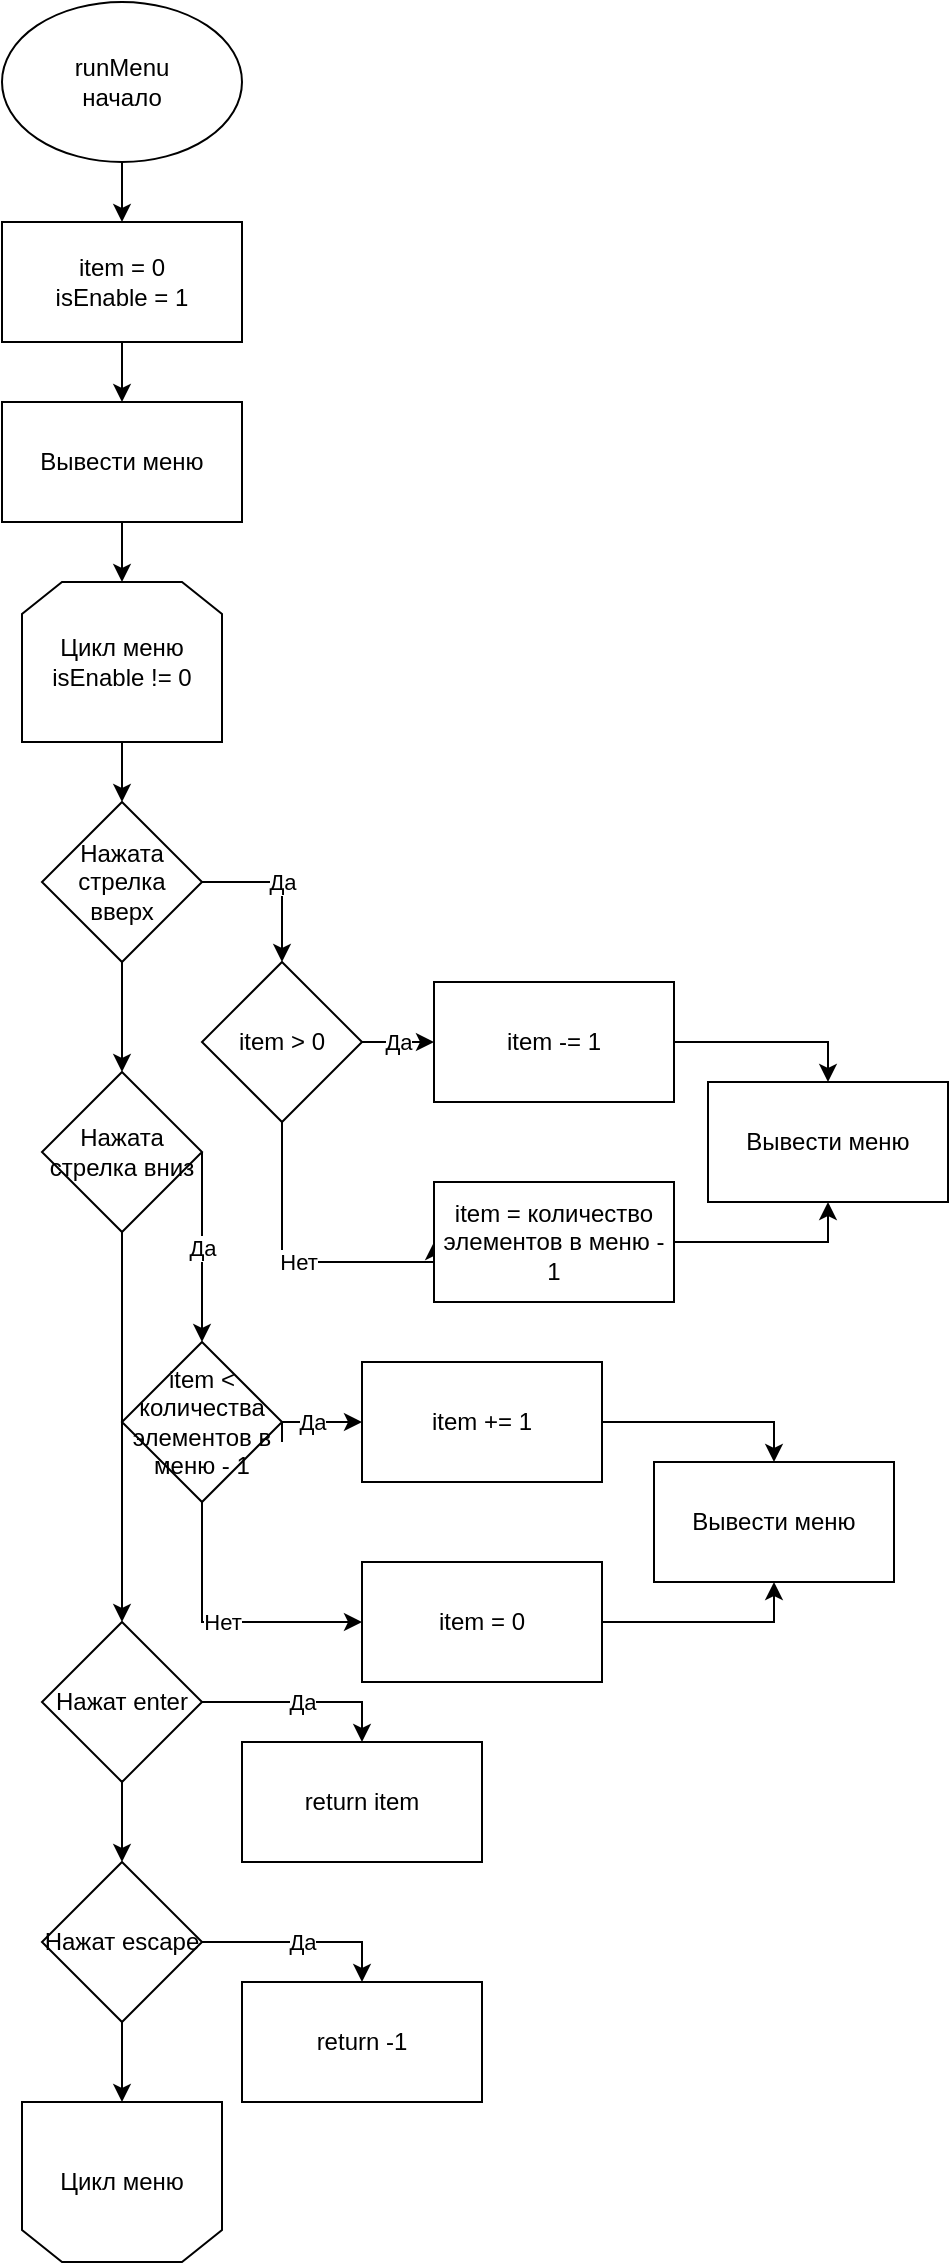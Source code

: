 <mxfile version="22.1.9" type="device">
  <diagram name="Страница — 1" id="IW1nt2xakAYepk8dipP_">
    <mxGraphModel dx="2066" dy="1192" grid="1" gridSize="10" guides="1" tooltips="1" connect="1" arrows="1" fold="1" page="1" pageScale="1" pageWidth="827" pageHeight="1169" background="none" math="0" shadow="0">
      <root>
        <mxCell id="0" />
        <mxCell id="1" parent="0" />
        <mxCell id="MRi19YAew0ODUiIun-3S-5" style="edgeStyle=orthogonalEdgeStyle;rounded=0;orthogonalLoop=1;jettySize=auto;html=1;entryX=0.5;entryY=0;entryDx=0;entryDy=0;" edge="1" parent="1" source="MRi19YAew0ODUiIun-3S-1" target="MRi19YAew0ODUiIun-3S-4">
          <mxGeometry relative="1" as="geometry" />
        </mxCell>
        <mxCell id="MRi19YAew0ODUiIun-3S-1" value="item = 0&lt;br&gt;isEnable = 1" style="rounded=0;whiteSpace=wrap;html=1;" vertex="1" parent="1">
          <mxGeometry x="354" y="120" width="120" height="60" as="geometry" />
        </mxCell>
        <mxCell id="MRi19YAew0ODUiIun-3S-3" style="edgeStyle=orthogonalEdgeStyle;rounded=0;orthogonalLoop=1;jettySize=auto;html=1;entryX=0.5;entryY=0;entryDx=0;entryDy=0;" edge="1" parent="1" source="MRi19YAew0ODUiIun-3S-2" target="MRi19YAew0ODUiIun-3S-1">
          <mxGeometry relative="1" as="geometry" />
        </mxCell>
        <mxCell id="MRi19YAew0ODUiIun-3S-2" value="runMenu&lt;br&gt;начало" style="ellipse;whiteSpace=wrap;html=1;" vertex="1" parent="1">
          <mxGeometry x="354" y="10" width="120" height="80" as="geometry" />
        </mxCell>
        <mxCell id="MRi19YAew0ODUiIun-3S-7" style="edgeStyle=orthogonalEdgeStyle;rounded=0;orthogonalLoop=1;jettySize=auto;html=1;entryX=0.5;entryY=0;entryDx=0;entryDy=0;" edge="1" parent="1" source="MRi19YAew0ODUiIun-3S-4" target="MRi19YAew0ODUiIun-3S-6">
          <mxGeometry relative="1" as="geometry" />
        </mxCell>
        <mxCell id="MRi19YAew0ODUiIun-3S-4" value="Вывести меню" style="rounded=0;whiteSpace=wrap;html=1;" vertex="1" parent="1">
          <mxGeometry x="354" y="210" width="120" height="60" as="geometry" />
        </mxCell>
        <mxCell id="MRi19YAew0ODUiIun-3S-9" style="edgeStyle=orthogonalEdgeStyle;rounded=0;orthogonalLoop=1;jettySize=auto;html=1;entryX=0.5;entryY=0;entryDx=0;entryDy=0;" edge="1" parent="1" source="MRi19YAew0ODUiIun-3S-6" target="MRi19YAew0ODUiIun-3S-8">
          <mxGeometry relative="1" as="geometry" />
        </mxCell>
        <mxCell id="MRi19YAew0ODUiIun-3S-6" value="Цикл меню&lt;br&gt;isEnable != 0" style="shape=loopLimit;whiteSpace=wrap;html=1;" vertex="1" parent="1">
          <mxGeometry x="364" y="300" width="100" height="80" as="geometry" />
        </mxCell>
        <mxCell id="MRi19YAew0ODUiIun-3S-11" value="Да" style="edgeStyle=orthogonalEdgeStyle;rounded=0;orthogonalLoop=1;jettySize=auto;html=1;entryX=0.5;entryY=0;entryDx=0;entryDy=0;" edge="1" parent="1" source="MRi19YAew0ODUiIun-3S-8" target="MRi19YAew0ODUiIun-3S-10">
          <mxGeometry relative="1" as="geometry">
            <Array as="points">
              <mxPoint x="494" y="450" />
            </Array>
          </mxGeometry>
        </mxCell>
        <mxCell id="MRi19YAew0ODUiIun-3S-19" style="edgeStyle=orthogonalEdgeStyle;rounded=0;orthogonalLoop=1;jettySize=auto;html=1;" edge="1" parent="1" source="MRi19YAew0ODUiIun-3S-8" target="MRi19YAew0ODUiIun-3S-20">
          <mxGeometry relative="1" as="geometry">
            <mxPoint x="414" y="530" as="targetPoint" />
          </mxGeometry>
        </mxCell>
        <mxCell id="MRi19YAew0ODUiIun-3S-8" value="Нажата стрелка вверх" style="rhombus;whiteSpace=wrap;html=1;" vertex="1" parent="1">
          <mxGeometry x="374" y="410" width="80" height="80" as="geometry" />
        </mxCell>
        <mxCell id="MRi19YAew0ODUiIun-3S-12" value="Да" style="edgeStyle=orthogonalEdgeStyle;rounded=0;orthogonalLoop=1;jettySize=auto;html=1;" edge="1" parent="1" source="MRi19YAew0ODUiIun-3S-10" target="MRi19YAew0ODUiIun-3S-13">
          <mxGeometry relative="1" as="geometry">
            <mxPoint x="560" y="530" as="targetPoint" />
            <Array as="points">
              <mxPoint x="594" y="530" />
            </Array>
          </mxGeometry>
        </mxCell>
        <mxCell id="MRi19YAew0ODUiIun-3S-15" value="Нет" style="edgeStyle=orthogonalEdgeStyle;rounded=0;orthogonalLoop=1;jettySize=auto;html=1;entryX=0;entryY=0.5;entryDx=0;entryDy=0;" edge="1" parent="1" source="MRi19YAew0ODUiIun-3S-10" target="MRi19YAew0ODUiIun-3S-14">
          <mxGeometry relative="1" as="geometry">
            <Array as="points">
              <mxPoint x="494" y="640" />
            </Array>
          </mxGeometry>
        </mxCell>
        <mxCell id="MRi19YAew0ODUiIun-3S-10" value="item &amp;gt; 0" style="rhombus;whiteSpace=wrap;html=1;" vertex="1" parent="1">
          <mxGeometry x="454" y="490" width="80" height="80" as="geometry" />
        </mxCell>
        <mxCell id="MRi19YAew0ODUiIun-3S-33" style="edgeStyle=orthogonalEdgeStyle;rounded=0;orthogonalLoop=1;jettySize=auto;html=1;entryX=0.5;entryY=0;entryDx=0;entryDy=0;" edge="1" parent="1" source="MRi19YAew0ODUiIun-3S-13" target="MRi19YAew0ODUiIun-3S-16">
          <mxGeometry relative="1" as="geometry" />
        </mxCell>
        <mxCell id="MRi19YAew0ODUiIun-3S-13" value="item -= 1" style="rounded=0;whiteSpace=wrap;html=1;" vertex="1" parent="1">
          <mxGeometry x="570" y="500" width="120" height="60" as="geometry" />
        </mxCell>
        <mxCell id="MRi19YAew0ODUiIun-3S-34" style="edgeStyle=orthogonalEdgeStyle;rounded=0;orthogonalLoop=1;jettySize=auto;html=1;entryX=0.5;entryY=1;entryDx=0;entryDy=0;" edge="1" parent="1" source="MRi19YAew0ODUiIun-3S-14" target="MRi19YAew0ODUiIun-3S-16">
          <mxGeometry relative="1" as="geometry" />
        </mxCell>
        <mxCell id="MRi19YAew0ODUiIun-3S-14" value="item = количество элементов в меню - 1" style="rounded=0;whiteSpace=wrap;html=1;" vertex="1" parent="1">
          <mxGeometry x="570" y="600" width="120" height="60" as="geometry" />
        </mxCell>
        <mxCell id="MRi19YAew0ODUiIun-3S-16" value="Вывести меню" style="rounded=0;whiteSpace=wrap;html=1;" vertex="1" parent="1">
          <mxGeometry x="707" y="550" width="120" height="60" as="geometry" />
        </mxCell>
        <mxCell id="MRi19YAew0ODUiIun-3S-27" value="Да" style="edgeStyle=orthogonalEdgeStyle;rounded=0;orthogonalLoop=1;jettySize=auto;html=1;entryX=0.5;entryY=0;entryDx=0;entryDy=0;" edge="1" parent="1" source="MRi19YAew0ODUiIun-3S-20" target="MRi19YAew0ODUiIun-3S-26">
          <mxGeometry relative="1" as="geometry">
            <Array as="points">
              <mxPoint x="454" y="660" />
              <mxPoint x="454" y="660" />
            </Array>
          </mxGeometry>
        </mxCell>
        <mxCell id="MRi19YAew0ODUiIun-3S-38" style="edgeStyle=orthogonalEdgeStyle;rounded=0;orthogonalLoop=1;jettySize=auto;html=1;entryX=0.5;entryY=0;entryDx=0;entryDy=0;" edge="1" parent="1" source="MRi19YAew0ODUiIun-3S-20" target="MRi19YAew0ODUiIun-3S-37">
          <mxGeometry relative="1" as="geometry" />
        </mxCell>
        <mxCell id="MRi19YAew0ODUiIun-3S-20" value="Нажата стрелка вниз" style="rhombus;whiteSpace=wrap;html=1;" vertex="1" parent="1">
          <mxGeometry x="374" y="545" width="80" height="80" as="geometry" />
        </mxCell>
        <mxCell id="MRi19YAew0ODUiIun-3S-21" value="Да" style="edgeStyle=orthogonalEdgeStyle;rounded=0;orthogonalLoop=1;jettySize=auto;html=1;" edge="1" parent="1" target="MRi19YAew0ODUiIun-3S-23">
          <mxGeometry relative="1" as="geometry">
            <mxPoint x="520" y="730" as="targetPoint" />
            <mxPoint x="494" y="730" as="sourcePoint" />
            <Array as="points">
              <mxPoint x="494" y="720" />
            </Array>
          </mxGeometry>
        </mxCell>
        <mxCell id="MRi19YAew0ODUiIun-3S-22" value="Нет" style="edgeStyle=orthogonalEdgeStyle;rounded=0;orthogonalLoop=1;jettySize=auto;html=1;entryX=0;entryY=0.5;entryDx=0;entryDy=0;exitX=0.5;exitY=1;exitDx=0;exitDy=0;" edge="1" parent="1" target="MRi19YAew0ODUiIun-3S-24" source="MRi19YAew0ODUiIun-3S-26">
          <mxGeometry relative="1" as="geometry">
            <mxPoint x="454" y="770" as="sourcePoint" />
          </mxGeometry>
        </mxCell>
        <mxCell id="MRi19YAew0ODUiIun-3S-35" style="edgeStyle=orthogonalEdgeStyle;rounded=0;orthogonalLoop=1;jettySize=auto;html=1;entryX=0.5;entryY=0;entryDx=0;entryDy=0;" edge="1" parent="1" source="MRi19YAew0ODUiIun-3S-23" target="MRi19YAew0ODUiIun-3S-25">
          <mxGeometry relative="1" as="geometry" />
        </mxCell>
        <mxCell id="MRi19YAew0ODUiIun-3S-23" value="item += 1" style="rounded=0;whiteSpace=wrap;html=1;" vertex="1" parent="1">
          <mxGeometry x="534" y="690" width="120" height="60" as="geometry" />
        </mxCell>
        <mxCell id="MRi19YAew0ODUiIun-3S-36" style="edgeStyle=orthogonalEdgeStyle;rounded=0;orthogonalLoop=1;jettySize=auto;html=1;entryX=0.5;entryY=1;entryDx=0;entryDy=0;" edge="1" parent="1" source="MRi19YAew0ODUiIun-3S-24" target="MRi19YAew0ODUiIun-3S-25">
          <mxGeometry relative="1" as="geometry" />
        </mxCell>
        <mxCell id="MRi19YAew0ODUiIun-3S-24" value="item = 0" style="rounded=0;whiteSpace=wrap;html=1;" vertex="1" parent="1">
          <mxGeometry x="534" y="790" width="120" height="60" as="geometry" />
        </mxCell>
        <mxCell id="MRi19YAew0ODUiIun-3S-25" value="Вывести меню" style="rounded=0;whiteSpace=wrap;html=1;" vertex="1" parent="1">
          <mxGeometry x="680" y="740" width="120" height="60" as="geometry" />
        </mxCell>
        <mxCell id="MRi19YAew0ODUiIun-3S-26" value="item &amp;lt; количества элементов в меню - 1" style="rhombus;whiteSpace=wrap;html=1;" vertex="1" parent="1">
          <mxGeometry x="414" y="680" width="80" height="80" as="geometry" />
        </mxCell>
        <mxCell id="MRi19YAew0ODUiIun-3S-41" value="Да" style="edgeStyle=orthogonalEdgeStyle;rounded=0;orthogonalLoop=1;jettySize=auto;html=1;entryX=0.5;entryY=0;entryDx=0;entryDy=0;" edge="1" parent="1" source="MRi19YAew0ODUiIun-3S-37" target="MRi19YAew0ODUiIun-3S-39">
          <mxGeometry relative="1" as="geometry" />
        </mxCell>
        <mxCell id="MRi19YAew0ODUiIun-3S-44" style="edgeStyle=orthogonalEdgeStyle;rounded=0;orthogonalLoop=1;jettySize=auto;html=1;entryX=0.5;entryY=0;entryDx=0;entryDy=0;" edge="1" parent="1" source="MRi19YAew0ODUiIun-3S-37" target="MRi19YAew0ODUiIun-3S-42">
          <mxGeometry relative="1" as="geometry" />
        </mxCell>
        <mxCell id="MRi19YAew0ODUiIun-3S-37" value="Нажат enter" style="rhombus;whiteSpace=wrap;html=1;" vertex="1" parent="1">
          <mxGeometry x="374" y="820" width="80" height="80" as="geometry" />
        </mxCell>
        <mxCell id="MRi19YAew0ODUiIun-3S-39" value="return item" style="rounded=0;whiteSpace=wrap;html=1;" vertex="1" parent="1">
          <mxGeometry x="474" y="880" width="120" height="60" as="geometry" />
        </mxCell>
        <mxCell id="MRi19YAew0ODUiIun-3S-45" value="Да" style="edgeStyle=orthogonalEdgeStyle;rounded=0;orthogonalLoop=1;jettySize=auto;html=1;entryX=0.5;entryY=0;entryDx=0;entryDy=0;" edge="1" parent="1" source="MRi19YAew0ODUiIun-3S-42" target="MRi19YAew0ODUiIun-3S-43">
          <mxGeometry relative="1" as="geometry" />
        </mxCell>
        <mxCell id="MRi19YAew0ODUiIun-3S-47" style="edgeStyle=orthogonalEdgeStyle;rounded=0;orthogonalLoop=1;jettySize=auto;html=1;entryX=0.5;entryY=1;entryDx=0;entryDy=0;" edge="1" parent="1" source="MRi19YAew0ODUiIun-3S-42" target="MRi19YAew0ODUiIun-3S-46">
          <mxGeometry relative="1" as="geometry" />
        </mxCell>
        <mxCell id="MRi19YAew0ODUiIun-3S-42" value="Нажат escape" style="rhombus;whiteSpace=wrap;html=1;" vertex="1" parent="1">
          <mxGeometry x="374" y="940" width="80" height="80" as="geometry" />
        </mxCell>
        <mxCell id="MRi19YAew0ODUiIun-3S-43" value="return -1" style="rounded=0;whiteSpace=wrap;html=1;" vertex="1" parent="1">
          <mxGeometry x="474" y="1000" width="120" height="60" as="geometry" />
        </mxCell>
        <mxCell id="MRi19YAew0ODUiIun-3S-46" value="Цикл меню" style="shape=loopLimit;whiteSpace=wrap;html=1;direction=west;" vertex="1" parent="1">
          <mxGeometry x="364" y="1060" width="100" height="80" as="geometry" />
        </mxCell>
      </root>
    </mxGraphModel>
  </diagram>
</mxfile>
